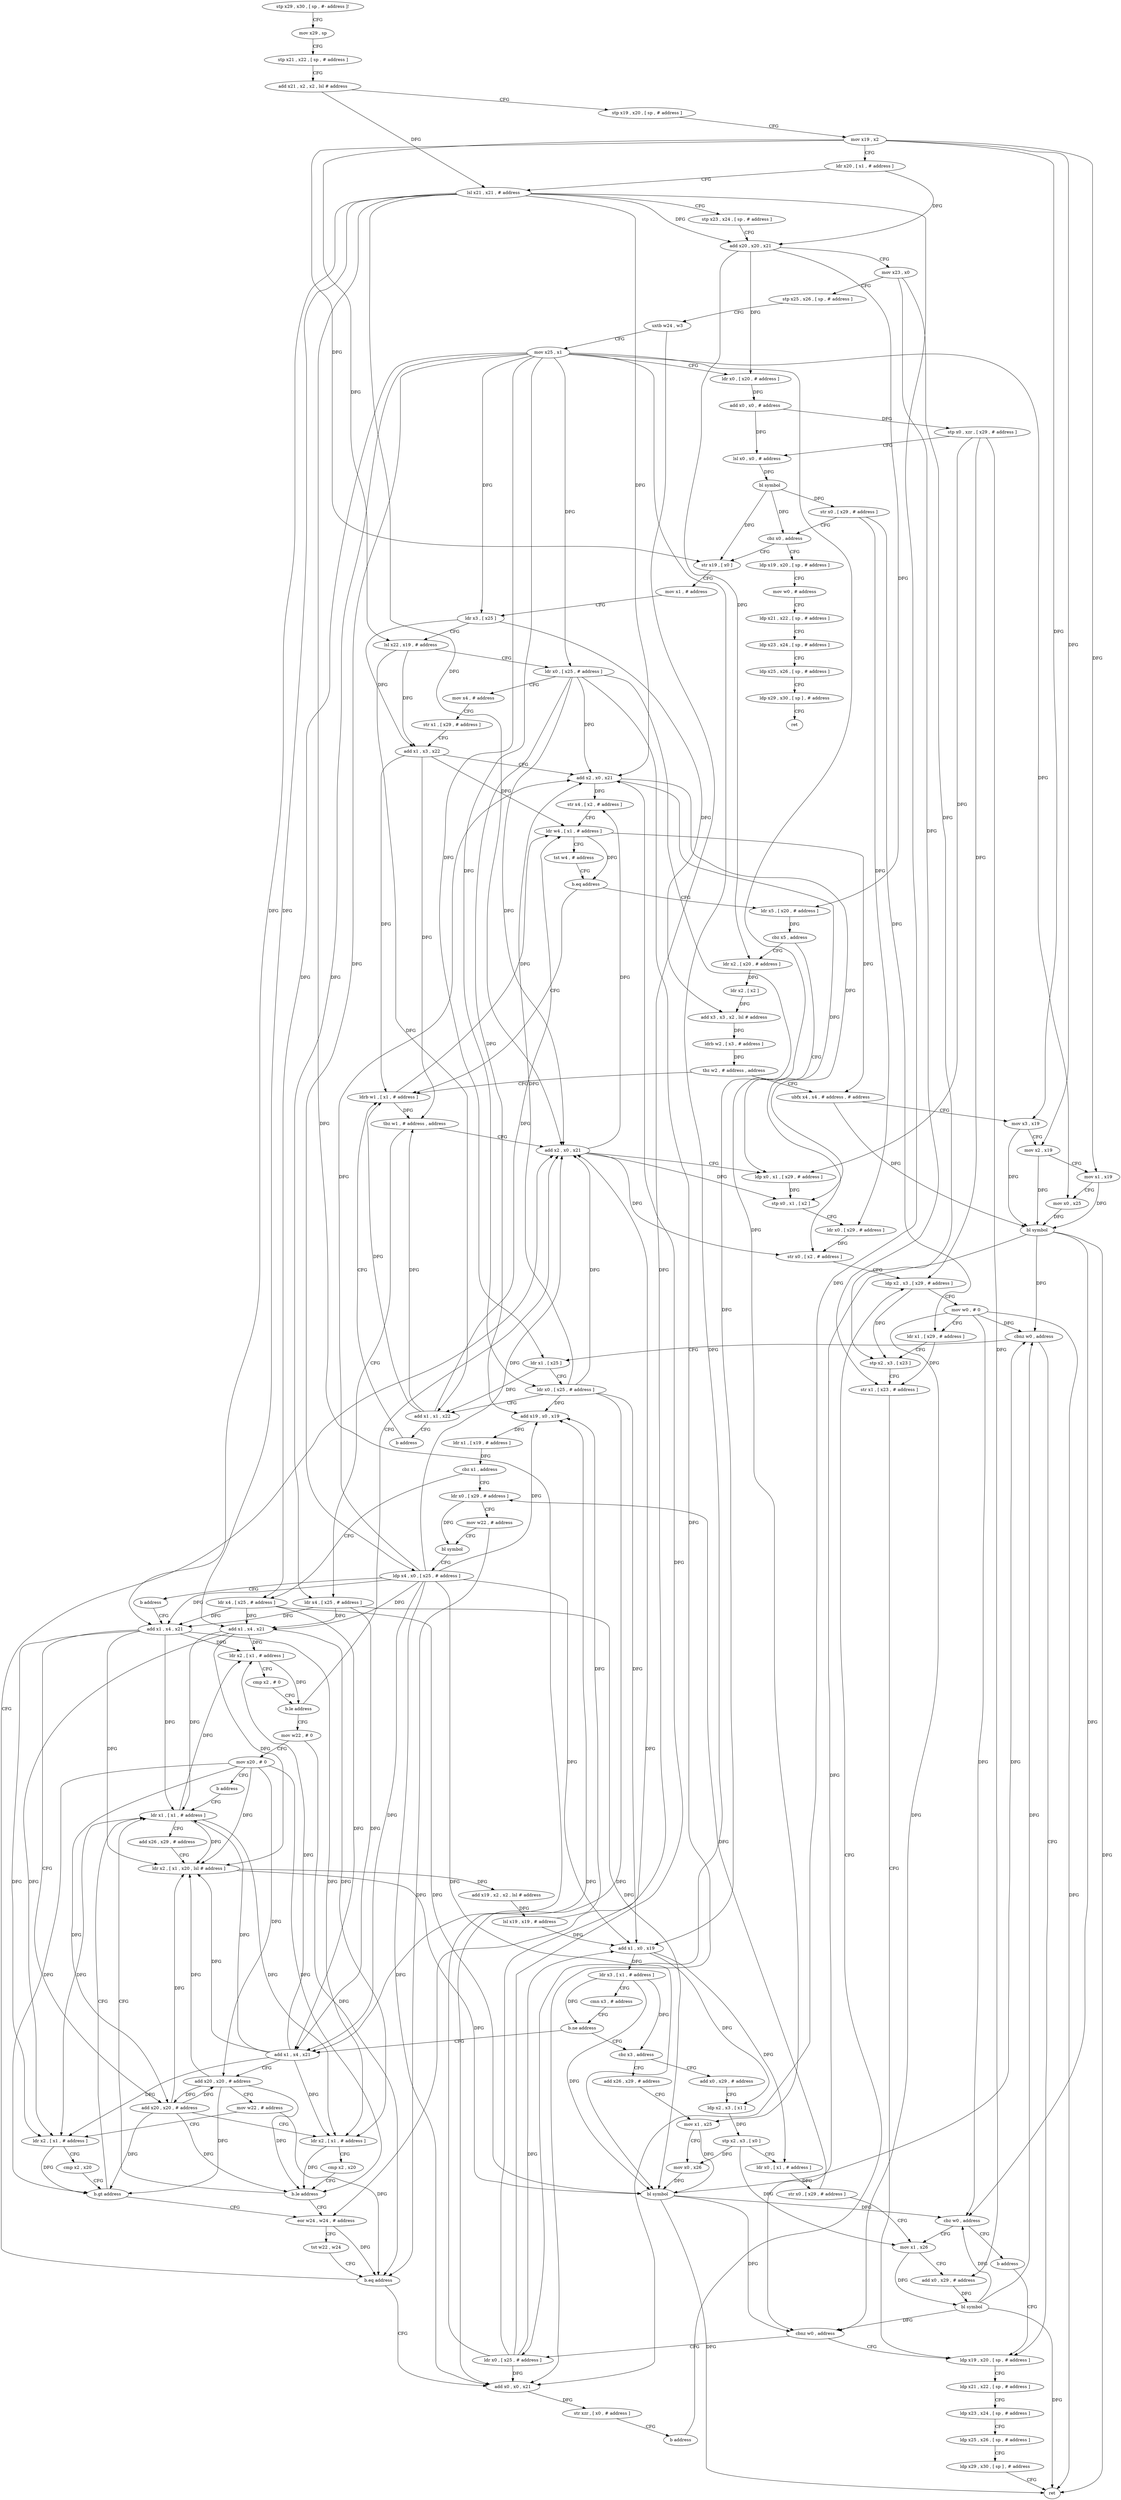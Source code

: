 digraph "func" {
"4331944" [label = "stp x29 , x30 , [ sp , #- address ]!" ]
"4331948" [label = "mov x29 , sp" ]
"4331952" [label = "stp x21 , x22 , [ sp , # address ]" ]
"4331956" [label = "add x21 , x2 , x2 , lsl # address" ]
"4331960" [label = "stp x19 , x20 , [ sp , # address ]" ]
"4331964" [label = "mov x19 , x2" ]
"4331968" [label = "ldr x20 , [ x1 , # address ]" ]
"4331972" [label = "lsl x21 , x21 , # address" ]
"4331976" [label = "stp x23 , x24 , [ sp , # address ]" ]
"4331980" [label = "add x20 , x20 , x21" ]
"4331984" [label = "mov x23 , x0" ]
"4331988" [label = "stp x25 , x26 , [ sp , # address ]" ]
"4331992" [label = "uxtb w24 , w3" ]
"4331996" [label = "mov x25 , x1" ]
"4332000" [label = "ldr x0 , [ x20 , # address ]" ]
"4332004" [label = "add x0 , x0 , # address" ]
"4332008" [label = "stp x0 , xzr , [ x29 , # address ]" ]
"4332012" [label = "lsl x0 , x0 , # address" ]
"4332016" [label = "bl symbol" ]
"4332020" [label = "str x0 , [ x29 , # address ]" ]
"4332024" [label = "cbz x0 , address" ]
"4332480" [label = "ldp x19 , x20 , [ sp , # address ]" ]
"4332028" [label = "str x19 , [ x0 ]" ]
"4332484" [label = "mov w0 , # address" ]
"4332488" [label = "ldp x21 , x22 , [ sp , # address ]" ]
"4332492" [label = "ldp x23 , x24 , [ sp , # address ]" ]
"4332496" [label = "ldp x25 , x26 , [ sp , # address ]" ]
"4332500" [label = "ldp x29 , x30 , [ sp ] , # address" ]
"4332504" [label = "ret" ]
"4332032" [label = "mov x1 , # address" ]
"4332036" [label = "ldr x3 , [ x25 ]" ]
"4332040" [label = "lsl x22 , x19 , # address" ]
"4332044" [label = "ldr x0 , [ x25 , # address ]" ]
"4332048" [label = "mov x4 , # address" ]
"4332052" [label = "str x1 , [ x29 , # address ]" ]
"4332056" [label = "add x1 , x3 , x22" ]
"4332060" [label = "add x2 , x0 , x21" ]
"4332064" [label = "str x4 , [ x2 , # address ]" ]
"4332068" [label = "ldr w4 , [ x1 , # address ]" ]
"4332072" [label = "tst w4 , # address" ]
"4332076" [label = "b.eq address" ]
"4332108" [label = "ldrb w1 , [ x1 , # address ]" ]
"4332080" [label = "ldr x5 , [ x20 , # address ]" ]
"4332112" [label = "tbz w1 , # address , address" ]
"4332320" [label = "add x2 , x0 , x21" ]
"4332116" [label = "ldr x4 , [ x25 , # address ]" ]
"4332084" [label = "cbz x5 , address" ]
"4332324" [label = "ldp x0 , x1 , [ x29 , # address ]" ]
"4332088" [label = "ldr x2 , [ x20 , # address ]" ]
"4332120" [label = "add x1 , x4 , x21" ]
"4332124" [label = "ldr x2 , [ x1 , # address ]" ]
"4332128" [label = "cmp x2 , # 0" ]
"4332132" [label = "b.le address" ]
"4332136" [label = "mov w22 , # 0" ]
"4332328" [label = "stp x0 , x1 , [ x2 ]" ]
"4332332" [label = "ldr x0 , [ x29 , # address ]" ]
"4332336" [label = "str x0 , [ x2 , # address ]" ]
"4332340" [label = "ldp x2 , x3 , [ x29 , # address ]" ]
"4332092" [label = "ldr x2 , [ x2 ]" ]
"4332096" [label = "add x3 , x3 , x2 , lsl # address" ]
"4332100" [label = "ldrb w2 , [ x3 , # address ]" ]
"4332104" [label = "tbz w2 , # address , address" ]
"4332432" [label = "ubfx x4 , x4 , # address , # address" ]
"4332140" [label = "mov x20 , # 0" ]
"4332144" [label = "b address" ]
"4332232" [label = "ldr x1 , [ x1 , # address ]" ]
"4332436" [label = "mov x3 , x19" ]
"4332440" [label = "mov x2 , x19" ]
"4332444" [label = "mov x1 , x19" ]
"4332448" [label = "mov x0 , x25" ]
"4332452" [label = "bl symbol" ]
"4332456" [label = "cbnz w0 , address" ]
"4332360" [label = "ldp x19 , x20 , [ sp , # address ]" ]
"4332460" [label = "ldr x1 , [ x25 ]" ]
"4332236" [label = "add x26 , x29 , # address" ]
"4332240" [label = "ldr x2 , [ x1 , x20 , lsl # address ]" ]
"4332244" [label = "add x19 , x2 , x2 , lsl # address" ]
"4332248" [label = "lsl x19 , x19 , # address" ]
"4332252" [label = "add x1 , x0 , x19" ]
"4332256" [label = "ldr x3 , [ x1 , # address ]" ]
"4332260" [label = "cmn x3 , # address" ]
"4332264" [label = "b.ne address" ]
"4332152" [label = "cbz x3 , address" ]
"4332268" [label = "add x1 , x4 , x21" ]
"4332364" [label = "ldp x21 , x22 , [ sp , # address ]" ]
"4332368" [label = "ldp x23 , x24 , [ sp , # address ]" ]
"4332372" [label = "ldp x25 , x26 , [ sp , # address ]" ]
"4332376" [label = "ldp x29 , x30 , [ sp ] , # address" ]
"4332380" [label = "ret" ]
"4332464" [label = "ldr x0 , [ x25 , # address ]" ]
"4332468" [label = "add x1 , x1 , x22" ]
"4332472" [label = "b address" ]
"4332384" [label = "add x26 , x29 , # address" ]
"4332156" [label = "add x0 , x29 , # address" ]
"4332272" [label = "add x20 , x20 , # address" ]
"4332276" [label = "mov w22 , # address" ]
"4332280" [label = "ldr x2 , [ x1 , # address ]" ]
"4332284" [label = "cmp x2 , x20" ]
"4332288" [label = "b.gt address" ]
"4332292" [label = "eor w24 , w24 , # address" ]
"4332388" [label = "mov x1 , x25" ]
"4332392" [label = "mov x0 , x26" ]
"4332396" [label = "bl symbol" ]
"4332400" [label = "cbz w0 , address" ]
"4332176" [label = "mov x1 , x26" ]
"4332404" [label = "b address" ]
"4332160" [label = "ldp x2 , x3 , [ x1 ]" ]
"4332164" [label = "stp x2 , x3 , [ x0 ]" ]
"4332168" [label = "ldr x0 , [ x1 , # address ]" ]
"4332172" [label = "str x0 , [ x29 , # address ]" ]
"4332296" [label = "tst w22 , w24" ]
"4332300" [label = "b.eq address" ]
"4332304" [label = "add x0 , x0 , x21" ]
"4332180" [label = "add x0 , x29 , # address" ]
"4332184" [label = "bl symbol" ]
"4332188" [label = "cbnz w0 , address" ]
"4332192" [label = "ldr x0 , [ x25 , # address ]" ]
"4332196" [label = "add x19 , x0 , x19" ]
"4332200" [label = "ldr x1 , [ x19 , # address ]" ]
"4332204" [label = "cbz x1 , address" ]
"4332408" [label = "ldr x0 , [ x29 , # address ]" ]
"4332208" [label = "ldr x4 , [ x25 , # address ]" ]
"4332308" [label = "str xzr , [ x0 , # address ]" ]
"4332312" [label = "b address" ]
"4332412" [label = "mov w22 , # address" ]
"4332416" [label = "bl symbol" ]
"4332420" [label = "ldp x4 , x0 , [ x25 , # address ]" ]
"4332424" [label = "b address" ]
"4332212" [label = "add x1 , x4 , x21" ]
"4332344" [label = "mov w0 , # 0" ]
"4332348" [label = "ldr x1 , [ x29 , # address ]" ]
"4332352" [label = "stp x2 , x3 , [ x23 ]" ]
"4332356" [label = "str x1 , [ x23 , # address ]" ]
"4332216" [label = "add x20 , x20 , # address" ]
"4332220" [label = "ldr x2 , [ x1 , # address ]" ]
"4332224" [label = "cmp x2 , x20" ]
"4332228" [label = "b.le address" ]
"4331944" -> "4331948" [ label = "CFG" ]
"4331948" -> "4331952" [ label = "CFG" ]
"4331952" -> "4331956" [ label = "CFG" ]
"4331956" -> "4331960" [ label = "CFG" ]
"4331956" -> "4331972" [ label = "DFG" ]
"4331960" -> "4331964" [ label = "CFG" ]
"4331964" -> "4331968" [ label = "CFG" ]
"4331964" -> "4332028" [ label = "DFG" ]
"4331964" -> "4332040" [ label = "DFG" ]
"4331964" -> "4332436" [ label = "DFG" ]
"4331964" -> "4332440" [ label = "DFG" ]
"4331964" -> "4332444" [ label = "DFG" ]
"4331968" -> "4331972" [ label = "CFG" ]
"4331968" -> "4331980" [ label = "DFG" ]
"4331972" -> "4331976" [ label = "CFG" ]
"4331972" -> "4331980" [ label = "DFG" ]
"4331972" -> "4332060" [ label = "DFG" ]
"4331972" -> "4332320" [ label = "DFG" ]
"4331972" -> "4332120" [ label = "DFG" ]
"4331972" -> "4332268" [ label = "DFG" ]
"4331972" -> "4332304" [ label = "DFG" ]
"4331972" -> "4332212" [ label = "DFG" ]
"4331976" -> "4331980" [ label = "CFG" ]
"4331980" -> "4331984" [ label = "CFG" ]
"4331980" -> "4332000" [ label = "DFG" ]
"4331980" -> "4332080" [ label = "DFG" ]
"4331980" -> "4332088" [ label = "DFG" ]
"4331984" -> "4331988" [ label = "CFG" ]
"4331984" -> "4332352" [ label = "DFG" ]
"4331984" -> "4332356" [ label = "DFG" ]
"4331988" -> "4331992" [ label = "CFG" ]
"4331992" -> "4331996" [ label = "CFG" ]
"4331992" -> "4332292" [ label = "DFG" ]
"4331996" -> "4332000" [ label = "CFG" ]
"4331996" -> "4332036" [ label = "DFG" ]
"4331996" -> "4332044" [ label = "DFG" ]
"4331996" -> "4332116" [ label = "DFG" ]
"4331996" -> "4332448" [ label = "DFG" ]
"4331996" -> "4332460" [ label = "DFG" ]
"4331996" -> "4332464" [ label = "DFG" ]
"4331996" -> "4332388" [ label = "DFG" ]
"4331996" -> "4332192" [ label = "DFG" ]
"4331996" -> "4332420" [ label = "DFG" ]
"4331996" -> "4332208" [ label = "DFG" ]
"4332000" -> "4332004" [ label = "DFG" ]
"4332004" -> "4332008" [ label = "DFG" ]
"4332004" -> "4332012" [ label = "DFG" ]
"4332008" -> "4332012" [ label = "CFG" ]
"4332008" -> "4332324" [ label = "DFG" ]
"4332008" -> "4332340" [ label = "DFG" ]
"4332008" -> "4332180" [ label = "DFG" ]
"4332012" -> "4332016" [ label = "DFG" ]
"4332016" -> "4332020" [ label = "DFG" ]
"4332016" -> "4332024" [ label = "DFG" ]
"4332016" -> "4332028" [ label = "DFG" ]
"4332020" -> "4332024" [ label = "CFG" ]
"4332020" -> "4332332" [ label = "DFG" ]
"4332020" -> "4332348" [ label = "DFG" ]
"4332024" -> "4332480" [ label = "CFG" ]
"4332024" -> "4332028" [ label = "CFG" ]
"4332480" -> "4332484" [ label = "CFG" ]
"4332028" -> "4332032" [ label = "CFG" ]
"4332484" -> "4332488" [ label = "CFG" ]
"4332488" -> "4332492" [ label = "CFG" ]
"4332492" -> "4332496" [ label = "CFG" ]
"4332496" -> "4332500" [ label = "CFG" ]
"4332500" -> "4332504" [ label = "CFG" ]
"4332032" -> "4332036" [ label = "CFG" ]
"4332036" -> "4332040" [ label = "CFG" ]
"4332036" -> "4332056" [ label = "DFG" ]
"4332036" -> "4332096" [ label = "DFG" ]
"4332040" -> "4332044" [ label = "CFG" ]
"4332040" -> "4332056" [ label = "DFG" ]
"4332040" -> "4332468" [ label = "DFG" ]
"4332044" -> "4332048" [ label = "CFG" ]
"4332044" -> "4332060" [ label = "DFG" ]
"4332044" -> "4332320" [ label = "DFG" ]
"4332044" -> "4332252" [ label = "DFG" ]
"4332044" -> "4332304" [ label = "DFG" ]
"4332044" -> "4332196" [ label = "DFG" ]
"4332048" -> "4332052" [ label = "CFG" ]
"4332052" -> "4332056" [ label = "CFG" ]
"4332056" -> "4332060" [ label = "CFG" ]
"4332056" -> "4332068" [ label = "DFG" ]
"4332056" -> "4332108" [ label = "DFG" ]
"4332056" -> "4332112" [ label = "DFG" ]
"4332060" -> "4332064" [ label = "DFG" ]
"4332060" -> "4332328" [ label = "DFG" ]
"4332060" -> "4332336" [ label = "DFG" ]
"4332064" -> "4332068" [ label = "CFG" ]
"4332068" -> "4332072" [ label = "CFG" ]
"4332068" -> "4332076" [ label = "DFG" ]
"4332068" -> "4332432" [ label = "DFG" ]
"4332072" -> "4332076" [ label = "CFG" ]
"4332076" -> "4332108" [ label = "CFG" ]
"4332076" -> "4332080" [ label = "CFG" ]
"4332108" -> "4332112" [ label = "DFG" ]
"4332108" -> "4332068" [ label = "DFG" ]
"4332080" -> "4332084" [ label = "DFG" ]
"4332112" -> "4332320" [ label = "CFG" ]
"4332112" -> "4332116" [ label = "CFG" ]
"4332320" -> "4332324" [ label = "CFG" ]
"4332320" -> "4332064" [ label = "DFG" ]
"4332320" -> "4332328" [ label = "DFG" ]
"4332320" -> "4332336" [ label = "DFG" ]
"4332116" -> "4332120" [ label = "DFG" ]
"4332116" -> "4332268" [ label = "DFG" ]
"4332116" -> "4332396" [ label = "DFG" ]
"4332116" -> "4332212" [ label = "DFG" ]
"4332084" -> "4332324" [ label = "CFG" ]
"4332084" -> "4332088" [ label = "CFG" ]
"4332324" -> "4332328" [ label = "DFG" ]
"4332088" -> "4332092" [ label = "DFG" ]
"4332120" -> "4332124" [ label = "DFG" ]
"4332120" -> "4332232" [ label = "DFG" ]
"4332120" -> "4332240" [ label = "DFG" ]
"4332120" -> "4332280" [ label = "DFG" ]
"4332120" -> "4332220" [ label = "DFG" ]
"4332124" -> "4332128" [ label = "CFG" ]
"4332124" -> "4332132" [ label = "DFG" ]
"4332128" -> "4332132" [ label = "CFG" ]
"4332132" -> "4332320" [ label = "CFG" ]
"4332132" -> "4332136" [ label = "CFG" ]
"4332136" -> "4332140" [ label = "CFG" ]
"4332136" -> "4332300" [ label = "DFG" ]
"4332328" -> "4332332" [ label = "CFG" ]
"4332332" -> "4332336" [ label = "DFG" ]
"4332336" -> "4332340" [ label = "CFG" ]
"4332340" -> "4332344" [ label = "CFG" ]
"4332340" -> "4332352" [ label = "DFG" ]
"4332092" -> "4332096" [ label = "DFG" ]
"4332096" -> "4332100" [ label = "DFG" ]
"4332100" -> "4332104" [ label = "DFG" ]
"4332104" -> "4332432" [ label = "CFG" ]
"4332104" -> "4332108" [ label = "CFG" ]
"4332432" -> "4332436" [ label = "CFG" ]
"4332432" -> "4332452" [ label = "DFG" ]
"4332140" -> "4332144" [ label = "CFG" ]
"4332140" -> "4332240" [ label = "DFG" ]
"4332140" -> "4332272" [ label = "DFG" ]
"4332140" -> "4332288" [ label = "DFG" ]
"4332140" -> "4332216" [ label = "DFG" ]
"4332140" -> "4332228" [ label = "DFG" ]
"4332144" -> "4332232" [ label = "CFG" ]
"4332232" -> "4332236" [ label = "CFG" ]
"4332232" -> "4332124" [ label = "DFG" ]
"4332232" -> "4332240" [ label = "DFG" ]
"4332232" -> "4332280" [ label = "DFG" ]
"4332232" -> "4332220" [ label = "DFG" ]
"4332436" -> "4332440" [ label = "CFG" ]
"4332436" -> "4332452" [ label = "DFG" ]
"4332440" -> "4332444" [ label = "CFG" ]
"4332440" -> "4332452" [ label = "DFG" ]
"4332444" -> "4332448" [ label = "CFG" ]
"4332444" -> "4332452" [ label = "DFG" ]
"4332448" -> "4332452" [ label = "DFG" ]
"4332452" -> "4332456" [ label = "DFG" ]
"4332452" -> "4332380" [ label = "DFG" ]
"4332452" -> "4332400" [ label = "DFG" ]
"4332452" -> "4332188" [ label = "DFG" ]
"4332456" -> "4332360" [ label = "CFG" ]
"4332456" -> "4332460" [ label = "CFG" ]
"4332360" -> "4332364" [ label = "CFG" ]
"4332460" -> "4332464" [ label = "CFG" ]
"4332460" -> "4332468" [ label = "DFG" ]
"4332236" -> "4332240" [ label = "CFG" ]
"4332240" -> "4332244" [ label = "DFG" ]
"4332240" -> "4332396" [ label = "DFG" ]
"4332244" -> "4332248" [ label = "DFG" ]
"4332248" -> "4332252" [ label = "DFG" ]
"4332248" -> "4332196" [ label = "DFG" ]
"4332252" -> "4332256" [ label = "DFG" ]
"4332252" -> "4332160" [ label = "DFG" ]
"4332252" -> "4332168" [ label = "DFG" ]
"4332256" -> "4332260" [ label = "CFG" ]
"4332256" -> "4332264" [ label = "DFG" ]
"4332256" -> "4332152" [ label = "DFG" ]
"4332256" -> "4332396" [ label = "DFG" ]
"4332260" -> "4332264" [ label = "CFG" ]
"4332264" -> "4332152" [ label = "CFG" ]
"4332264" -> "4332268" [ label = "CFG" ]
"4332152" -> "4332384" [ label = "CFG" ]
"4332152" -> "4332156" [ label = "CFG" ]
"4332268" -> "4332272" [ label = "CFG" ]
"4332268" -> "4332124" [ label = "DFG" ]
"4332268" -> "4332232" [ label = "DFG" ]
"4332268" -> "4332240" [ label = "DFG" ]
"4332268" -> "4332280" [ label = "DFG" ]
"4332268" -> "4332220" [ label = "DFG" ]
"4332364" -> "4332368" [ label = "CFG" ]
"4332368" -> "4332372" [ label = "CFG" ]
"4332372" -> "4332376" [ label = "CFG" ]
"4332376" -> "4332380" [ label = "CFG" ]
"4332464" -> "4332468" [ label = "CFG" ]
"4332464" -> "4332060" [ label = "DFG" ]
"4332464" -> "4332320" [ label = "DFG" ]
"4332464" -> "4332252" [ label = "DFG" ]
"4332464" -> "4332304" [ label = "DFG" ]
"4332464" -> "4332196" [ label = "DFG" ]
"4332468" -> "4332472" [ label = "CFG" ]
"4332468" -> "4332068" [ label = "DFG" ]
"4332468" -> "4332108" [ label = "DFG" ]
"4332468" -> "4332112" [ label = "DFG" ]
"4332472" -> "4332108" [ label = "CFG" ]
"4332384" -> "4332388" [ label = "CFG" ]
"4332156" -> "4332160" [ label = "CFG" ]
"4332272" -> "4332276" [ label = "CFG" ]
"4332272" -> "4332240" [ label = "DFG" ]
"4332272" -> "4332288" [ label = "DFG" ]
"4332272" -> "4332216" [ label = "DFG" ]
"4332272" -> "4332228" [ label = "DFG" ]
"4332276" -> "4332280" [ label = "CFG" ]
"4332276" -> "4332300" [ label = "DFG" ]
"4332280" -> "4332284" [ label = "CFG" ]
"4332280" -> "4332288" [ label = "DFG" ]
"4332284" -> "4332288" [ label = "CFG" ]
"4332288" -> "4332232" [ label = "CFG" ]
"4332288" -> "4332292" [ label = "CFG" ]
"4332292" -> "4332296" [ label = "CFG" ]
"4332292" -> "4332300" [ label = "DFG" ]
"4332388" -> "4332392" [ label = "CFG" ]
"4332388" -> "4332396" [ label = "DFG" ]
"4332392" -> "4332396" [ label = "DFG" ]
"4332396" -> "4332400" [ label = "DFG" ]
"4332396" -> "4332456" [ label = "DFG" ]
"4332396" -> "4332380" [ label = "DFG" ]
"4332396" -> "4332188" [ label = "DFG" ]
"4332400" -> "4332176" [ label = "CFG" ]
"4332400" -> "4332404" [ label = "CFG" ]
"4332176" -> "4332180" [ label = "CFG" ]
"4332176" -> "4332184" [ label = "DFG" ]
"4332404" -> "4332360" [ label = "CFG" ]
"4332160" -> "4332164" [ label = "DFG" ]
"4332164" -> "4332168" [ label = "CFG" ]
"4332164" -> "4332392" [ label = "DFG" ]
"4332164" -> "4332176" [ label = "DFG" ]
"4332168" -> "4332172" [ label = "DFG" ]
"4332172" -> "4332176" [ label = "CFG" ]
"4332172" -> "4332408" [ label = "DFG" ]
"4332296" -> "4332300" [ label = "CFG" ]
"4332300" -> "4332320" [ label = "CFG" ]
"4332300" -> "4332304" [ label = "CFG" ]
"4332304" -> "4332308" [ label = "DFG" ]
"4332180" -> "4332184" [ label = "DFG" ]
"4332184" -> "4332188" [ label = "DFG" ]
"4332184" -> "4332456" [ label = "DFG" ]
"4332184" -> "4332400" [ label = "DFG" ]
"4332184" -> "4332380" [ label = "DFG" ]
"4332188" -> "4332360" [ label = "CFG" ]
"4332188" -> "4332192" [ label = "CFG" ]
"4332192" -> "4332196" [ label = "DFG" ]
"4332192" -> "4332060" [ label = "DFG" ]
"4332192" -> "4332320" [ label = "DFG" ]
"4332192" -> "4332252" [ label = "DFG" ]
"4332192" -> "4332304" [ label = "DFG" ]
"4332196" -> "4332200" [ label = "DFG" ]
"4332200" -> "4332204" [ label = "DFG" ]
"4332204" -> "4332408" [ label = "CFG" ]
"4332204" -> "4332208" [ label = "CFG" ]
"4332408" -> "4332412" [ label = "CFG" ]
"4332408" -> "4332416" [ label = "DFG" ]
"4332208" -> "4332212" [ label = "DFG" ]
"4332208" -> "4332396" [ label = "DFG" ]
"4332208" -> "4332120" [ label = "DFG" ]
"4332208" -> "4332268" [ label = "DFG" ]
"4332308" -> "4332312" [ label = "CFG" ]
"4332312" -> "4332340" [ label = "CFG" ]
"4332412" -> "4332416" [ label = "CFG" ]
"4332412" -> "4332300" [ label = "DFG" ]
"4332416" -> "4332420" [ label = "CFG" ]
"4332420" -> "4332424" [ label = "CFG" ]
"4332420" -> "4332396" [ label = "DFG" ]
"4332420" -> "4332120" [ label = "DFG" ]
"4332420" -> "4332268" [ label = "DFG" ]
"4332420" -> "4332212" [ label = "DFG" ]
"4332420" -> "4332060" [ label = "DFG" ]
"4332420" -> "4332320" [ label = "DFG" ]
"4332420" -> "4332252" [ label = "DFG" ]
"4332420" -> "4332304" [ label = "DFG" ]
"4332420" -> "4332196" [ label = "DFG" ]
"4332424" -> "4332212" [ label = "CFG" ]
"4332212" -> "4332216" [ label = "CFG" ]
"4332212" -> "4332124" [ label = "DFG" ]
"4332212" -> "4332232" [ label = "DFG" ]
"4332212" -> "4332280" [ label = "DFG" ]
"4332212" -> "4332240" [ label = "DFG" ]
"4332212" -> "4332220" [ label = "DFG" ]
"4332344" -> "4332348" [ label = "CFG" ]
"4332344" -> "4332456" [ label = "DFG" ]
"4332344" -> "4332380" [ label = "DFG" ]
"4332344" -> "4332400" [ label = "DFG" ]
"4332344" -> "4332188" [ label = "DFG" ]
"4332348" -> "4332352" [ label = "CFG" ]
"4332348" -> "4332356" [ label = "DFG" ]
"4332352" -> "4332356" [ label = "CFG" ]
"4332356" -> "4332360" [ label = "CFG" ]
"4332216" -> "4332220" [ label = "CFG" ]
"4332216" -> "4332240" [ label = "DFG" ]
"4332216" -> "4332272" [ label = "DFG" ]
"4332216" -> "4332288" [ label = "DFG" ]
"4332216" -> "4332228" [ label = "DFG" ]
"4332220" -> "4332224" [ label = "CFG" ]
"4332220" -> "4332228" [ label = "DFG" ]
"4332224" -> "4332228" [ label = "CFG" ]
"4332228" -> "4332292" [ label = "CFG" ]
"4332228" -> "4332232" [ label = "CFG" ]
}
